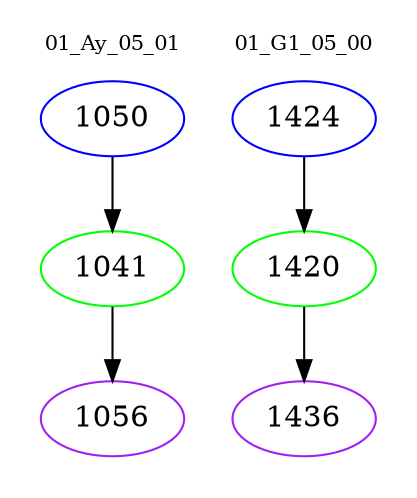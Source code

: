 digraph{
subgraph cluster_0 {
color = white
label = "01_Ay_05_01";
fontsize=10;
T0_1050 [label="1050", color="blue"]
T0_1050 -> T0_1041 [color="black"]
T0_1041 [label="1041", color="green"]
T0_1041 -> T0_1056 [color="black"]
T0_1056 [label="1056", color="purple"]
}
subgraph cluster_1 {
color = white
label = "01_G1_05_00";
fontsize=10;
T1_1424 [label="1424", color="blue"]
T1_1424 -> T1_1420 [color="black"]
T1_1420 [label="1420", color="green"]
T1_1420 -> T1_1436 [color="black"]
T1_1436 [label="1436", color="purple"]
}
}
